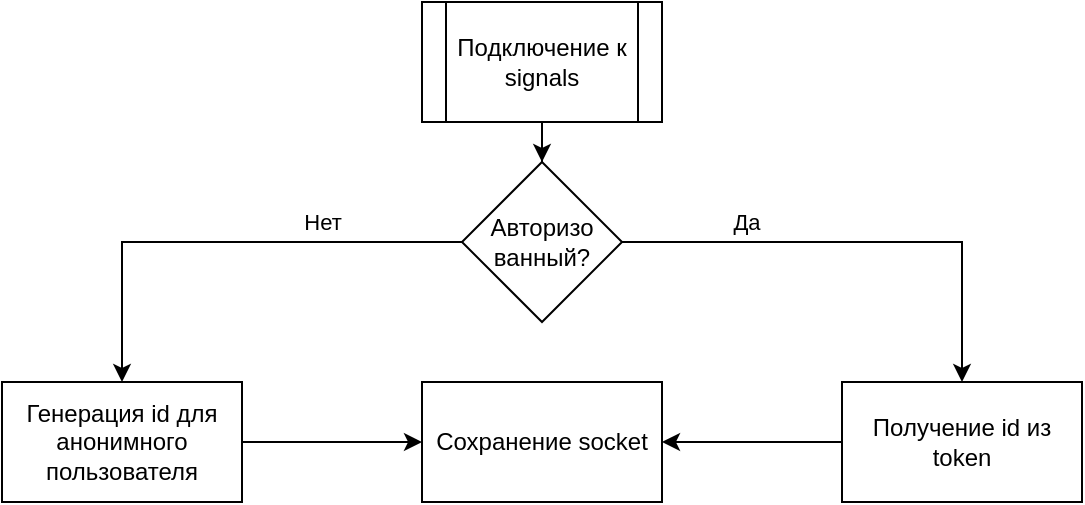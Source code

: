 <mxfile version="16.1.0" type="github">
  <diagram id="873gDkjyZv26_UyiB-dg" name="Page-1">
    <mxGraphModel dx="1185" dy="588" grid="1" gridSize="10" guides="1" tooltips="1" connect="1" arrows="1" fold="1" page="1" pageScale="1" pageWidth="827" pageHeight="1169" math="0" shadow="0">
      <root>
        <mxCell id="0" />
        <mxCell id="1" parent="0" />
        <mxCell id="bDpstg4epVpF0_PyE3lh-3" value="" style="edgeStyle=orthogonalEdgeStyle;rounded=0;orthogonalLoop=1;jettySize=auto;html=1;" edge="1" parent="1" source="bDpstg4epVpF0_PyE3lh-1" target="bDpstg4epVpF0_PyE3lh-2">
          <mxGeometry relative="1" as="geometry" />
        </mxCell>
        <mxCell id="bDpstg4epVpF0_PyE3lh-1" value="Подключение к signals" style="shape=process;whiteSpace=wrap;html=1;backgroundOutline=1;" vertex="1" parent="1">
          <mxGeometry x="290" y="190" width="120" height="60" as="geometry" />
        </mxCell>
        <mxCell id="bDpstg4epVpF0_PyE3lh-5" value="" style="edgeStyle=orthogonalEdgeStyle;rounded=0;orthogonalLoop=1;jettySize=auto;html=1;" edge="1" parent="1" source="bDpstg4epVpF0_PyE3lh-2" target="bDpstg4epVpF0_PyE3lh-4">
          <mxGeometry relative="1" as="geometry" />
        </mxCell>
        <mxCell id="bDpstg4epVpF0_PyE3lh-6" value="Да" style="edgeLabel;html=1;align=center;verticalAlign=middle;resizable=0;points=[];" vertex="1" connectable="0" parent="bDpstg4epVpF0_PyE3lh-5">
          <mxGeometry x="-0.145" y="-2" relative="1" as="geometry">
            <mxPoint x="-41" y="-12" as="offset" />
          </mxGeometry>
        </mxCell>
        <mxCell id="bDpstg4epVpF0_PyE3lh-10" value="" style="edgeStyle=orthogonalEdgeStyle;rounded=0;orthogonalLoop=1;jettySize=auto;html=1;" edge="1" parent="1" source="bDpstg4epVpF0_PyE3lh-2" target="bDpstg4epVpF0_PyE3lh-9">
          <mxGeometry relative="1" as="geometry" />
        </mxCell>
        <mxCell id="bDpstg4epVpF0_PyE3lh-12" value="Нет" style="edgeLabel;html=1;align=center;verticalAlign=middle;resizable=0;points=[];" vertex="1" connectable="0" parent="bDpstg4epVpF0_PyE3lh-10">
          <mxGeometry x="-0.068" y="1" relative="1" as="geometry">
            <mxPoint x="42" y="-11" as="offset" />
          </mxGeometry>
        </mxCell>
        <mxCell id="bDpstg4epVpF0_PyE3lh-2" value="Авторизо&lt;br&gt;ванный?" style="rhombus;whiteSpace=wrap;html=1;" vertex="1" parent="1">
          <mxGeometry x="310" y="270" width="80" height="80" as="geometry" />
        </mxCell>
        <mxCell id="bDpstg4epVpF0_PyE3lh-8" value="" style="edgeStyle=orthogonalEdgeStyle;rounded=0;orthogonalLoop=1;jettySize=auto;html=1;" edge="1" parent="1" source="bDpstg4epVpF0_PyE3lh-4" target="bDpstg4epVpF0_PyE3lh-7">
          <mxGeometry relative="1" as="geometry" />
        </mxCell>
        <mxCell id="bDpstg4epVpF0_PyE3lh-4" value="Получение id из token" style="whiteSpace=wrap;html=1;" vertex="1" parent="1">
          <mxGeometry x="500" y="380" width="120" height="60" as="geometry" />
        </mxCell>
        <mxCell id="bDpstg4epVpF0_PyE3lh-7" value="Сохранение socket" style="rounded=0;whiteSpace=wrap;html=1;" vertex="1" parent="1">
          <mxGeometry x="290" y="380" width="120" height="60" as="geometry" />
        </mxCell>
        <mxCell id="bDpstg4epVpF0_PyE3lh-11" value="" style="edgeStyle=orthogonalEdgeStyle;rounded=0;orthogonalLoop=1;jettySize=auto;html=1;" edge="1" parent="1" source="bDpstg4epVpF0_PyE3lh-9" target="bDpstg4epVpF0_PyE3lh-7">
          <mxGeometry relative="1" as="geometry" />
        </mxCell>
        <mxCell id="bDpstg4epVpF0_PyE3lh-9" value="Генерация id для анонимного пользователя" style="whiteSpace=wrap;html=1;" vertex="1" parent="1">
          <mxGeometry x="80" y="380" width="120" height="60" as="geometry" />
        </mxCell>
      </root>
    </mxGraphModel>
  </diagram>
</mxfile>
